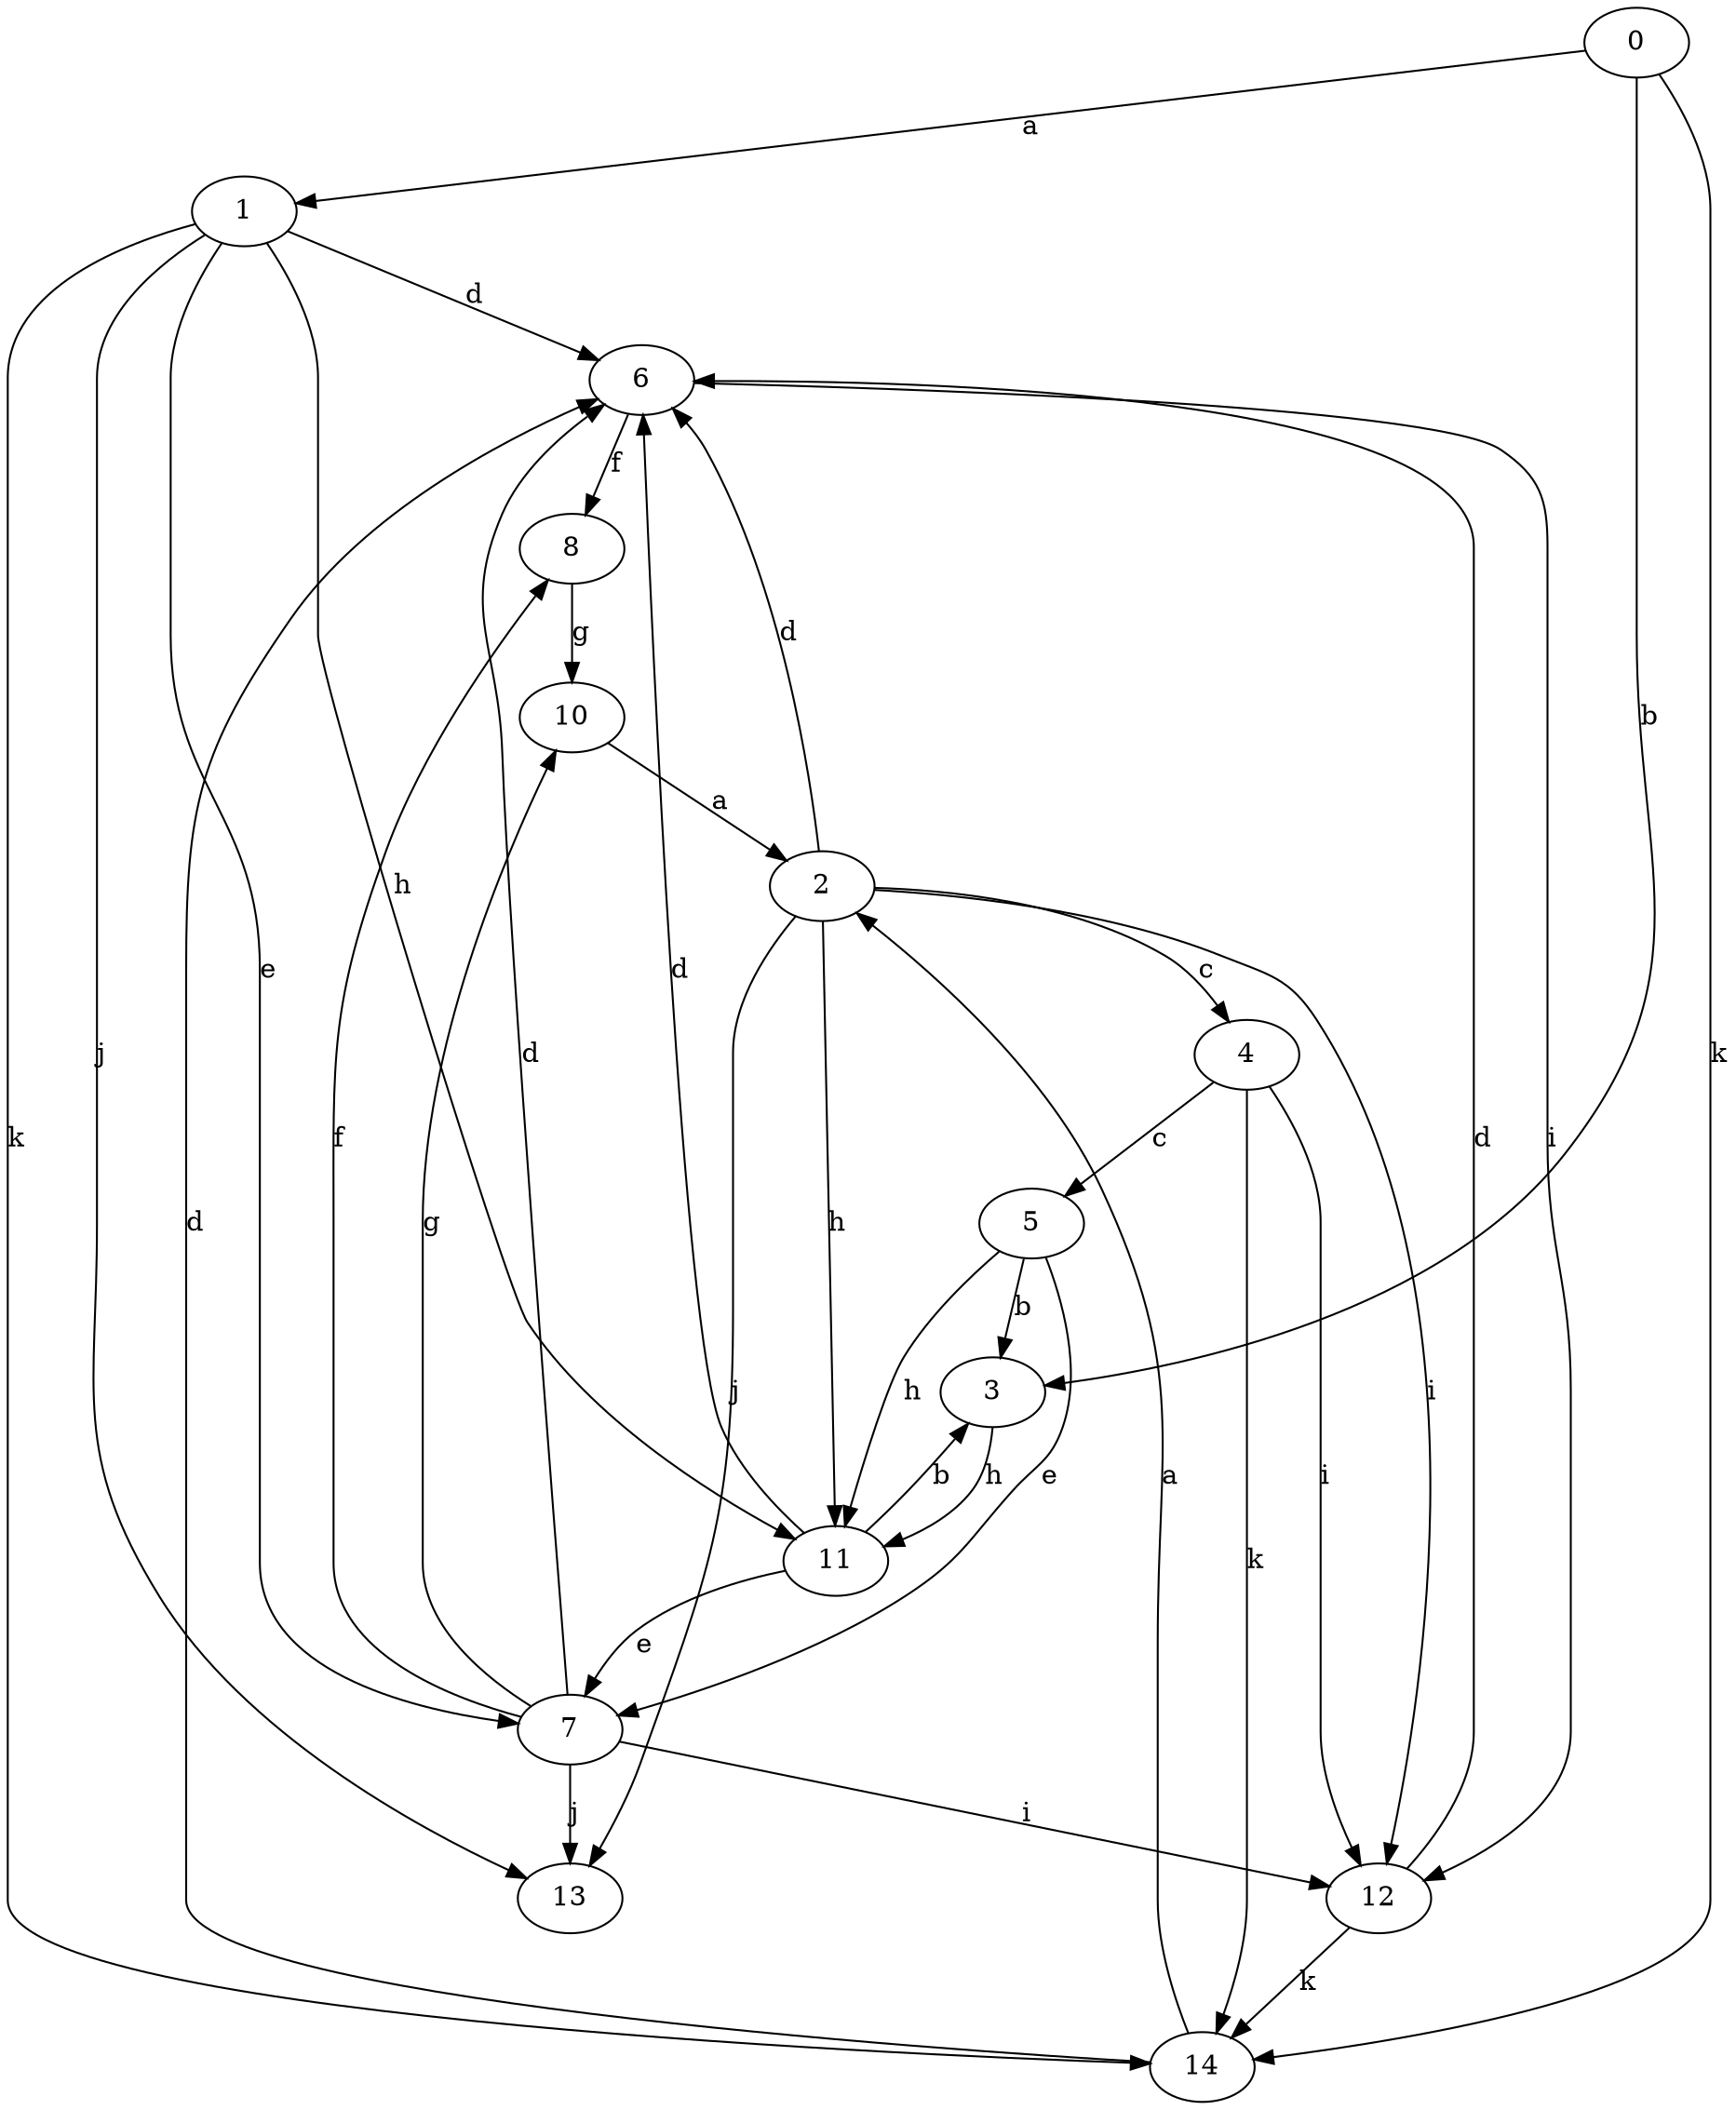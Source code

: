 strict digraph  {
1;
0;
2;
3;
4;
5;
6;
7;
8;
10;
11;
12;
13;
14;
1 -> 6  [label=d];
1 -> 7  [label=e];
1 -> 11  [label=h];
1 -> 13  [label=j];
1 -> 14  [label=k];
0 -> 1  [label=a];
0 -> 3  [label=b];
0 -> 14  [label=k];
2 -> 4  [label=c];
2 -> 6  [label=d];
2 -> 11  [label=h];
2 -> 12  [label=i];
2 -> 13  [label=j];
3 -> 11  [label=h];
4 -> 5  [label=c];
4 -> 12  [label=i];
4 -> 14  [label=k];
5 -> 3  [label=b];
5 -> 7  [label=e];
5 -> 11  [label=h];
6 -> 8  [label=f];
6 -> 12  [label=i];
7 -> 6  [label=d];
7 -> 8  [label=f];
7 -> 10  [label=g];
7 -> 12  [label=i];
7 -> 13  [label=j];
8 -> 10  [label=g];
10 -> 2  [label=a];
11 -> 3  [label=b];
11 -> 6  [label=d];
11 -> 7  [label=e];
12 -> 6  [label=d];
12 -> 14  [label=k];
14 -> 2  [label=a];
14 -> 6  [label=d];
}
